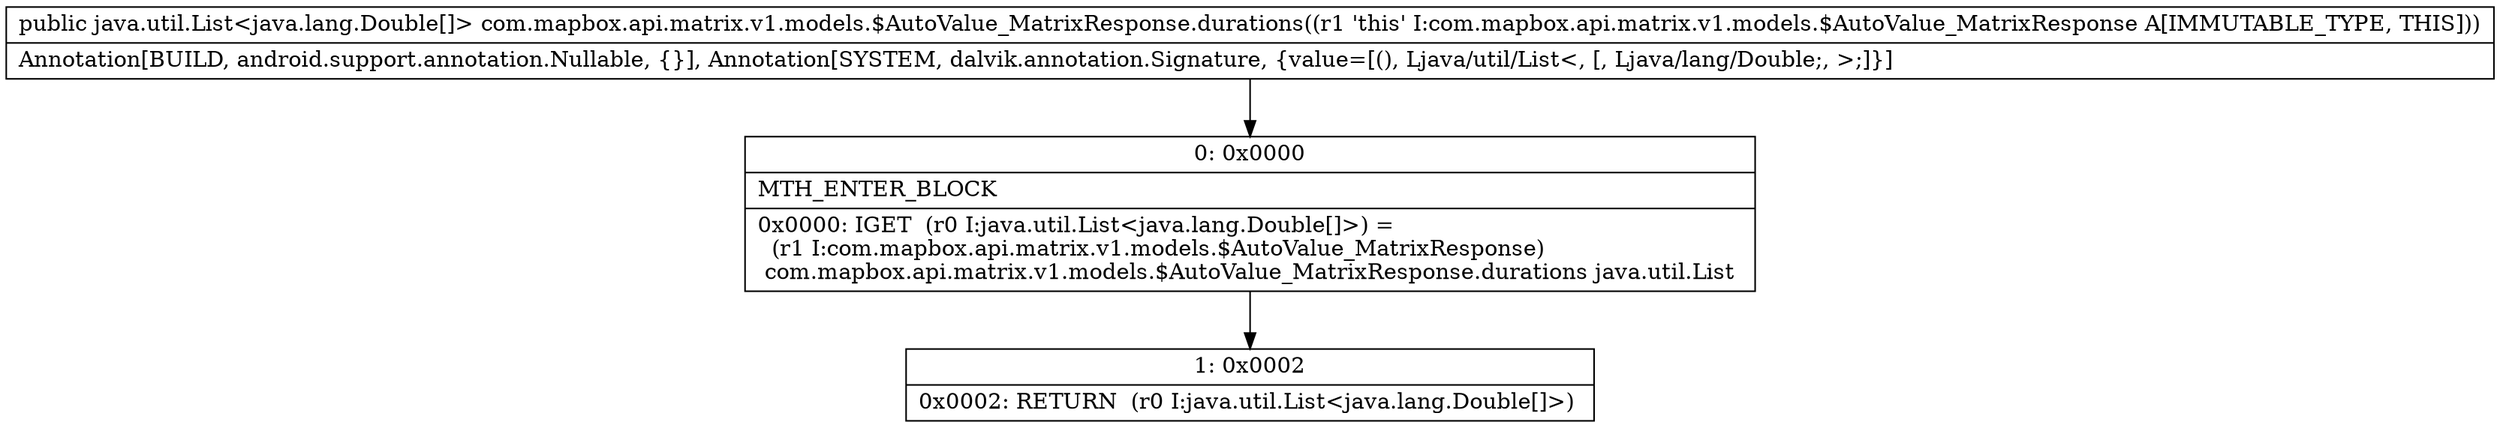 digraph "CFG forcom.mapbox.api.matrix.v1.models.$AutoValue_MatrixResponse.durations()Ljava\/util\/List;" {
Node_0 [shape=record,label="{0\:\ 0x0000|MTH_ENTER_BLOCK\l|0x0000: IGET  (r0 I:java.util.List\<java.lang.Double[]\>) = \l  (r1 I:com.mapbox.api.matrix.v1.models.$AutoValue_MatrixResponse)\l com.mapbox.api.matrix.v1.models.$AutoValue_MatrixResponse.durations java.util.List \l}"];
Node_1 [shape=record,label="{1\:\ 0x0002|0x0002: RETURN  (r0 I:java.util.List\<java.lang.Double[]\>) \l}"];
MethodNode[shape=record,label="{public java.util.List\<java.lang.Double[]\> com.mapbox.api.matrix.v1.models.$AutoValue_MatrixResponse.durations((r1 'this' I:com.mapbox.api.matrix.v1.models.$AutoValue_MatrixResponse A[IMMUTABLE_TYPE, THIS]))  | Annotation[BUILD, android.support.annotation.Nullable, \{\}], Annotation[SYSTEM, dalvik.annotation.Signature, \{value=[(), Ljava\/util\/List\<, [, Ljava\/lang\/Double;, \>;]\}]\l}"];
MethodNode -> Node_0;
Node_0 -> Node_1;
}

